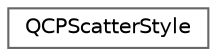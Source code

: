 digraph "Graphical Class Hierarchy"
{
 // LATEX_PDF_SIZE
  bgcolor="transparent";
  edge [fontname=Helvetica,fontsize=10,labelfontname=Helvetica,labelfontsize=10];
  node [fontname=Helvetica,fontsize=10,shape=box,height=0.2,width=0.4];
  rankdir="LR";
  Node0 [id="Node000000",label="QCPScatterStyle",height=0.2,width=0.4,color="grey40", fillcolor="white", style="filled",URL="$d6/d53/classQCPScatterStyle.html",tooltip=" "];
}
